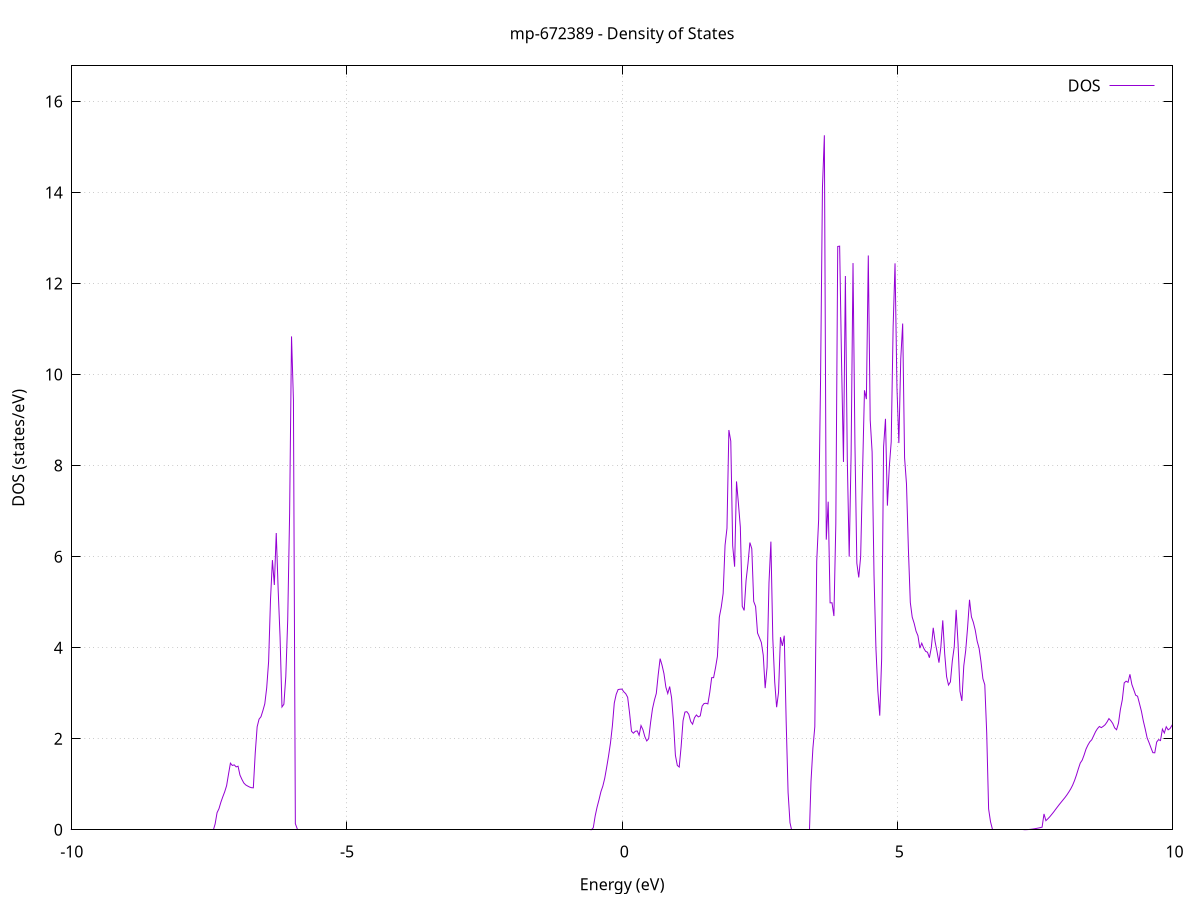 set title 'mp-672389 - Density of States'
set xlabel 'Energy (eV)'
set ylabel 'DOS (states/eV)'
set grid
set xrange [-10:10]
set yrange [0:16.780]
set xzeroaxis lt -1
set terminal png size 800,600
set output 'mp-672389_dos_gnuplot.png'
plot '-' using 1:2 with lines title 'DOS'
-46.539100 0.000000
-46.504400 0.000000
-46.469700 0.000000
-46.435000 0.000000
-46.400300 0.000000
-46.365600 0.000000
-46.330900 0.000000
-46.296200 0.000000
-46.261500 0.000000
-46.226800 0.000000
-46.192100 0.000000
-46.157400 0.000000
-46.122700 0.000000
-46.088000 0.000000
-46.053200 0.000000
-46.018500 0.000000
-45.983800 0.000000
-45.949100 0.000000
-45.914400 0.000000
-45.879700 0.000000
-45.845000 0.000000
-45.810300 0.000000
-45.775600 0.000000
-45.740900 0.000000
-45.706200 0.000000
-45.671500 0.000000
-45.636800 0.000000
-45.602100 0.000000
-45.567400 0.000000
-45.532700 0.000000
-45.498000 0.000000
-45.463300 0.000000
-45.428600 0.000000
-45.393900 0.000000
-45.359200 0.000000
-45.324500 0.000000
-45.289800 0.000000
-45.255100 0.000000
-45.220400 0.000000
-45.185700 0.000000
-45.151000 0.000000
-45.116300 0.000000
-45.081600 0.000000
-45.046900 0.000000
-45.012200 0.000000
-44.977500 0.000000
-44.942800 0.000000
-44.908100 0.000000
-44.873400 0.000000
-44.838700 0.000000
-44.804000 0.000000
-44.769300 0.000000
-44.734600 0.000000
-44.699900 0.000000
-44.665200 0.000000
-44.630500 0.000000
-44.595800 0.000000
-44.561100 0.000000
-44.526400 0.000000
-44.491700 0.000000
-44.457000 0.000000
-44.422300 0.000000
-44.387600 0.000000
-44.352900 0.000000
-44.318200 0.000000
-44.283500 0.000000
-44.248800 0.000000
-44.214100 0.000000
-44.179400 0.000000
-44.144600 0.000000
-44.109900 0.000000
-44.075200 0.000000
-44.040500 0.000000
-44.005800 0.000000
-43.971100 0.000000
-43.936400 0.000000
-43.901700 0.000000
-43.867000 0.000000
-43.832300 0.000000
-43.797600 0.000000
-43.762900 0.000000
-43.728200 0.000000
-43.693500 0.000000
-43.658800 0.000000
-43.624100 0.000000
-43.589400 0.000000
-43.554700 0.000000
-43.520000 0.000000
-43.485300 0.000000
-43.450600 0.000000
-43.415900 0.000000
-43.381200 0.000000
-43.346500 0.000000
-43.311800 0.000000
-43.277100 0.000000
-43.242400 0.000000
-43.207700 0.000000
-43.173000 0.000000
-43.138300 0.000000
-43.103600 0.000000
-43.068900 50.455100
-43.034200 56.269700
-42.999500 0.000000
-42.964800 0.000000
-42.930100 0.000000
-42.895400 0.000000
-42.860700 0.000000
-42.826000 0.000000
-42.791300 0.000000
-42.756600 0.000000
-42.721900 0.000000
-42.687200 0.000000
-42.652500 0.000000
-42.617800 0.000000
-42.583100 0.000000
-42.548400 0.000000
-42.513700 0.000000
-42.479000 0.000000
-42.444300 0.000000
-42.409600 0.000000
-42.374900 0.000000
-42.340200 0.000000
-42.305500 0.000000
-42.270800 0.000000
-42.236100 0.000000
-42.201300 0.000000
-42.166600 0.000000
-42.131900 0.000000
-42.097200 0.000000
-42.062500 0.000000
-42.027800 0.000000
-41.993100 0.000000
-41.958400 0.000000
-41.923700 0.000000
-41.889000 0.000000
-41.854300 0.000000
-41.819600 0.000000
-41.784900 0.000000
-41.750200 0.000000
-41.715500 0.000000
-41.680800 0.000000
-41.646100 0.000000
-41.611400 0.000000
-41.576700 0.000000
-41.542000 0.000000
-41.507300 0.000000
-41.472600 0.000000
-41.437900 0.000000
-41.403200 0.000000
-41.368500 0.000000
-41.333800 0.000000
-41.299100 0.000000
-41.264400 0.000000
-41.229700 0.000000
-41.195000 0.000000
-41.160300 0.000000
-41.125600 0.000000
-41.090900 0.000000
-41.056200 0.000000
-41.021500 0.000000
-40.986800 0.000000
-40.952100 0.000000
-40.917400 0.000000
-40.882700 0.000000
-40.848000 0.000000
-40.813300 0.000000
-40.778600 0.000000
-40.743900 0.000000
-40.709200 0.000000
-40.674500 0.000000
-40.639800 0.000000
-40.605100 0.000000
-40.570400 0.000000
-40.535700 0.000000
-40.501000 0.000000
-40.466300 0.000000
-40.431600 0.000000
-40.396900 0.000000
-40.362200 0.000000
-40.327500 0.000000
-40.292700 0.000000
-40.258000 0.000000
-40.223300 0.000000
-40.188600 0.000000
-40.153900 0.000000
-40.119200 0.000000
-40.084500 0.000000
-40.049800 0.000000
-40.015100 0.000000
-39.980400 0.000000
-39.945700 0.000000
-39.911000 0.000000
-39.876300 0.000000
-39.841600 0.000000
-39.806900 0.000000
-39.772200 0.000000
-39.737500 0.000000
-39.702800 0.000000
-39.668100 0.000000
-39.633400 0.000000
-39.598700 0.000000
-39.564000 0.000000
-39.529300 0.000000
-39.494600 0.000000
-39.459900 0.000000
-39.425200 0.000000
-39.390500 0.000000
-39.355800 0.000000
-39.321100 0.000000
-39.286400 0.000000
-39.251700 0.000000
-39.217000 0.000000
-39.182300 0.000000
-39.147600 0.000000
-39.112900 0.000000
-39.078200 0.000000
-39.043500 0.000000
-39.008800 0.000000
-38.974100 0.000000
-38.939400 0.000000
-38.904700 0.000000
-38.870000 0.000000
-38.835300 0.000000
-38.800600 0.000000
-38.765900 0.000000
-38.731200 0.000000
-38.696500 0.000000
-38.661800 0.000000
-38.627100 0.000000
-38.592400 0.000000
-38.557700 0.000000
-38.523000 0.000000
-38.488300 0.000000
-38.453600 0.000000
-38.418900 0.000000
-38.384200 0.000000
-38.349400 0.000000
-38.314700 0.000000
-38.280000 0.000000
-38.245300 0.000000
-38.210600 0.000000
-38.175900 0.000000
-38.141200 0.000000
-38.106500 0.000000
-38.071800 0.000000
-38.037100 0.000000
-38.002400 0.000000
-37.967700 0.000000
-37.933000 0.000000
-37.898300 0.000000
-37.863600 0.000000
-37.828900 0.000000
-37.794200 0.000000
-37.759500 0.000000
-37.724800 0.000000
-37.690100 0.000000
-37.655400 0.000000
-37.620700 0.000000
-37.586000 0.000000
-37.551300 0.000000
-37.516600 0.000000
-37.481900 0.000000
-37.447200 0.000000
-37.412500 0.000000
-37.377800 0.000000
-37.343100 0.000000
-37.308400 0.000000
-37.273700 0.000000
-37.239000 0.000000
-37.204300 0.000000
-37.169600 0.000000
-37.134900 0.000000
-37.100200 0.000000
-37.065500 0.000000
-37.030800 0.000000
-36.996100 0.000000
-36.961400 0.000000
-36.926700 0.000000
-36.892000 0.000000
-36.857300 0.000000
-36.822600 0.000000
-36.787900 0.000000
-36.753200 0.000000
-36.718500 0.000000
-36.683800 0.000000
-36.649100 0.000000
-36.614400 0.000000
-36.579700 0.000000
-36.545000 0.000000
-36.510300 0.000000
-36.475600 0.000000
-36.440800 0.000000
-36.406100 0.000000
-36.371400 0.000000
-36.336700 0.000000
-36.302000 0.000000
-36.267300 0.000000
-36.232600 0.000000
-36.197900 0.000000
-36.163200 0.000000
-36.128500 0.000000
-36.093800 0.000000
-36.059100 0.000000
-36.024400 0.000000
-35.989700 0.000000
-35.955000 0.000000
-35.920300 0.000000
-35.885600 0.000000
-35.850900 0.000000
-35.816200 0.000000
-35.781500 0.000000
-35.746800 0.000000
-35.712100 0.000000
-35.677400 0.000000
-35.642700 0.000000
-35.608000 0.000000
-35.573300 0.000000
-35.538600 0.000000
-35.503900 0.000000
-35.469200 0.000000
-35.434500 0.000000
-35.399800 0.000000
-35.365100 0.000000
-35.330400 0.000000
-35.295700 0.000000
-35.261000 0.000000
-35.226300 0.000000
-35.191600 0.000000
-35.156900 0.000000
-35.122200 0.000000
-35.087500 0.000000
-35.052800 0.000000
-35.018100 0.000000
-34.983400 0.000000
-34.948700 0.000000
-34.914000 0.000000
-34.879300 0.000000
-34.844600 0.000000
-34.809900 0.000000
-34.775200 0.000000
-34.740500 0.000000
-34.705800 0.000000
-34.671100 0.000000
-34.636400 0.000000
-34.601700 0.000000
-34.567000 0.000000
-34.532300 0.000000
-34.497500 0.000000
-34.462800 0.000000
-34.428100 0.000000
-34.393400 0.000000
-34.358700 0.000000
-34.324000 0.000000
-34.289300 0.000000
-34.254600 0.000000
-34.219900 0.000000
-34.185200 0.000000
-34.150500 0.000000
-34.115800 0.000000
-34.081100 0.000000
-34.046400 0.000000
-34.011700 0.000000
-33.977000 0.000000
-33.942300 0.000000
-33.907600 0.000000
-33.872900 0.000000
-33.838200 0.000000
-33.803500 0.000000
-33.768800 0.000000
-33.734100 0.000000
-33.699400 0.000000
-33.664700 0.000000
-33.630000 0.000000
-33.595300 0.000000
-33.560600 0.000000
-33.525900 0.000000
-33.491200 0.000000
-33.456500 0.000000
-33.421800 0.000000
-33.387100 0.000000
-33.352400 0.000000
-33.317700 0.000000
-33.283000 0.000000
-33.248300 0.000000
-33.213600 0.000000
-33.178900 0.000000
-33.144200 0.000000
-33.109500 0.000000
-33.074800 0.000000
-33.040100 0.000000
-33.005400 0.000000
-32.970700 0.000000
-32.936000 0.000000
-32.901300 0.000000
-32.866600 0.000000
-32.831900 0.000000
-32.797200 0.000000
-32.762500 0.000000
-32.727800 0.000000
-32.693100 0.000000
-32.658400 0.000000
-32.623700 0.000000
-32.588900 0.000000
-32.554200 0.000000
-32.519500 0.000000
-32.484800 0.000000
-32.450100 0.000000
-32.415400 0.000000
-32.380700 0.000000
-32.346000 0.000000
-32.311300 0.000000
-32.276600 0.000000
-32.241900 0.000000
-32.207200 0.000000
-32.172500 0.000000
-32.137800 0.000000
-32.103100 0.000000
-32.068400 0.000000
-32.033700 0.000000
-31.999000 0.000000
-31.964300 0.000000
-31.929600 0.000000
-31.894900 0.000000
-31.860200 0.000000
-31.825500 0.000000
-31.790800 0.000000
-31.756100 0.000000
-31.721400 0.000000
-31.686700 0.000000
-31.652000 0.000000
-31.617300 0.000000
-31.582600 0.000000
-31.547900 0.000000
-31.513200 0.000000
-31.478500 0.000000
-31.443800 0.000000
-31.409100 0.000000
-31.374400 0.000000
-31.339700 0.000000
-31.305000 0.000000
-31.270300 0.000000
-31.235600 0.000000
-31.200900 0.000000
-31.166200 0.000000
-31.131500 0.000000
-31.096800 0.000000
-31.062100 0.000000
-31.027400 0.000000
-30.992700 0.000000
-30.958000 0.000000
-30.923300 0.000000
-30.888600 0.000000
-30.853900 0.000000
-30.819200 0.000000
-30.784500 0.000000
-30.749800 0.000000
-30.715100 0.000000
-30.680400 0.000000
-30.645600 0.000000
-30.610900 0.000000
-30.576200 0.000000
-30.541500 0.000000
-30.506800 0.000000
-30.472100 0.000000
-30.437400 0.000000
-30.402700 0.000000
-30.368000 0.000000
-30.333300 0.000000
-30.298600 0.000000
-30.263900 0.000000
-30.229200 0.000000
-30.194500 0.000000
-30.159800 0.000000
-30.125100 0.000000
-30.090400 0.000000
-30.055700 0.000000
-30.021000 0.000000
-29.986300 0.000000
-29.951600 0.000000
-29.916900 0.000000
-29.882200 0.000000
-29.847500 0.000000
-29.812800 0.000000
-29.778100 0.000000
-29.743400 0.000000
-29.708700 0.000000
-29.674000 0.000000
-29.639300 0.000000
-29.604600 0.000000
-29.569900 0.000000
-29.535200 0.000000
-29.500500 0.000000
-29.465800 0.000000
-29.431100 0.000000
-29.396400 0.000000
-29.361700 0.000000
-29.327000 0.000000
-29.292300 0.000000
-29.257600 0.000000
-29.222900 0.000000
-29.188200 0.000000
-29.153500 0.000000
-29.118800 0.000000
-29.084100 0.000000
-29.049400 0.000000
-29.014700 0.000000
-28.980000 0.000000
-28.945300 0.000000
-28.910600 0.000000
-28.875900 0.000000
-28.841200 0.000000
-28.806500 0.000000
-28.771800 0.000000
-28.737000 0.000000
-28.702300 0.000000
-28.667600 0.000000
-28.632900 0.000000
-28.598200 0.000000
-28.563500 0.000000
-28.528800 0.000000
-28.494100 0.000000
-28.459400 0.000000
-28.424700 0.000000
-28.390000 0.000000
-28.355300 0.000000
-28.320600 0.000000
-28.285900 0.000000
-28.251200 0.000000
-28.216500 0.000000
-28.181800 0.000000
-28.147100 0.000000
-28.112400 0.000000
-28.077700 0.000000
-28.043000 0.000000
-28.008300 0.000000
-27.973600 0.000000
-27.938900 0.000000
-27.904200 0.000000
-27.869500 0.000000
-27.834800 0.000000
-27.800100 0.000000
-27.765400 0.000000
-27.730700 0.000000
-27.696000 0.000000
-27.661300 0.000000
-27.626600 0.000000
-27.591900 0.000000
-27.557200 0.000000
-27.522500 0.000000
-27.487800 0.000000
-27.453100 0.000000
-27.418400 0.000000
-27.383700 0.000000
-27.349000 0.000000
-27.314300 0.000000
-27.279600 0.000000
-27.244900 0.000000
-27.210200 0.000000
-27.175500 0.000000
-27.140800 0.000000
-27.106100 0.000000
-27.071400 0.000000
-27.036700 0.000000
-27.002000 0.000000
-26.967300 0.000000
-26.932600 0.000000
-26.897900 0.000000
-26.863200 0.000000
-26.828500 0.000000
-26.793700 0.000000
-26.759000 0.000000
-26.724300 0.000000
-26.689600 0.000000
-26.654900 0.000000
-26.620200 0.000000
-26.585500 0.000000
-26.550800 0.000000
-26.516100 0.000000
-26.481400 0.000000
-26.446700 0.000000
-26.412000 0.000000
-26.377300 0.000000
-26.342600 0.000000
-26.307900 0.000000
-26.273200 0.000000
-26.238500 0.000000
-26.203800 0.000000
-26.169100 0.000000
-26.134400 0.000000
-26.099700 0.000000
-26.065000 0.000000
-26.030300 0.000000
-25.995600 0.000000
-25.960900 0.000000
-25.926200 0.000000
-25.891500 0.000000
-25.856800 0.000000
-25.822100 0.000000
-25.787400 0.000000
-25.752700 0.000000
-25.718000 0.000000
-25.683300 0.000000
-25.648600 0.000000
-25.613900 0.000000
-25.579200 0.000000
-25.544500 0.000000
-25.509800 0.000000
-25.475100 0.000000
-25.440400 0.000000
-25.405700 0.000000
-25.371000 0.000000
-25.336300 0.000000
-25.301600 0.000000
-25.266900 0.000000
-25.232200 0.000000
-25.197500 0.000000
-25.162800 0.000000
-25.128100 0.000000
-25.093400 0.000000
-25.058700 0.000000
-25.024000 0.000000
-24.989300 0.000000
-24.954600 0.000000
-24.919900 0.000000
-24.885100 0.000000
-24.850400 0.000000
-24.815700 0.000000
-24.781000 0.000000
-24.746300 0.000000
-24.711600 0.000000
-24.676900 0.000000
-24.642200 0.000000
-24.607500 0.000000
-24.572800 0.000000
-24.538100 0.000000
-24.503400 0.000000
-24.468700 0.000000
-24.434000 0.000000
-24.399300 0.000000
-24.364600 0.000000
-24.329900 0.000000
-24.295200 0.000000
-24.260500 0.000000
-24.225800 0.000000
-24.191100 0.000000
-24.156400 0.000000
-24.121700 0.000000
-24.087000 0.000000
-24.052300 0.000000
-24.017600 0.000000
-23.982900 0.000000
-23.948200 0.000000
-23.913500 0.000000
-23.878800 0.000000
-23.844100 0.000000
-23.809400 0.000000
-23.774700 0.000000
-23.740000 0.000000
-23.705300 0.000000
-23.670600 0.000000
-23.635900 0.000000
-23.601200 0.000000
-23.566500 0.000000
-23.531800 0.000000
-23.497100 0.000000
-23.462400 0.000000
-23.427700 0.000000
-23.393000 0.000000
-23.358300 0.000000
-23.323600 0.000000
-23.288900 0.000000
-23.254200 0.000000
-23.219500 0.000000
-23.184800 0.000000
-23.150100 0.000000
-23.115400 0.000000
-23.080700 0.000000
-23.046000 0.000000
-23.011300 0.000000
-22.976600 0.000000
-22.941800 0.000000
-22.907100 0.000000
-22.872400 0.000000
-22.837700 0.000000
-22.803000 0.000000
-22.768300 0.000000
-22.733600 0.000000
-22.698900 0.000000
-22.664200 0.000000
-22.629500 0.000000
-22.594800 0.000000
-22.560100 0.000000
-22.525400 0.000000
-22.490700 0.000000
-22.456000 0.000000
-22.421300 0.000000
-22.386600 0.000000
-22.351900 0.000000
-22.317200 0.000000
-22.282500 0.000000
-22.247800 0.000000
-22.213100 0.000000
-22.178400 0.000000
-22.143700 0.000000
-22.109000 0.000000
-22.074300 0.000000
-22.039600 0.000000
-22.004900 0.000000
-21.970200 0.000000
-21.935500 0.000000
-21.900800 0.000000
-21.866100 0.000000
-21.831400 0.000000
-21.796700 0.000000
-21.762000 0.000000
-21.727300 0.000000
-21.692600 0.000000
-21.657900 0.000000
-21.623200 0.000000
-21.588500 0.000000
-21.553800 0.000000
-21.519100 0.000000
-21.484400 0.000000
-21.449700 0.000000
-21.415000 0.000000
-21.380300 0.000000
-21.345600 0.000000
-21.310900 0.000000
-21.276200 0.000000
-21.241500 0.000000
-21.206800 0.000000
-21.172100 0.000000
-21.137400 0.000000
-21.102700 0.000000
-21.068000 0.000000
-21.033200 0.000000
-20.998500 0.000000
-20.963800 0.000000
-20.929100 0.000000
-20.894400 0.000000
-20.859700 0.000000
-20.825000 0.000000
-20.790300 0.000000
-20.755600 0.000000
-20.720900 0.000000
-20.686200 0.000000
-20.651500 0.000000
-20.616800 0.000000
-20.582100 0.000000
-20.547400 0.000000
-20.512700 0.000000
-20.478000 0.000000
-20.443300 0.000000
-20.408600 0.000000
-20.373900 0.000000
-20.339200 0.000000
-20.304500 0.000000
-20.269800 0.000000
-20.235100 0.000000
-20.200400 0.000000
-20.165700 0.000000
-20.131000 0.000000
-20.096300 0.000000
-20.061600 0.000000
-20.026900 0.000000
-19.992200 0.000000
-19.957500 0.000000
-19.922800 0.000000
-19.888100 0.000000
-19.853400 0.000000
-19.818700 0.000000
-19.784000 0.000000
-19.749300 0.000000
-19.714600 0.000000
-19.679900 0.000000
-19.645200 0.000000
-19.610500 0.000000
-19.575800 0.000000
-19.541100 0.000000
-19.506400 0.000000
-19.471700 0.000000
-19.437000 0.000000
-19.402300 0.000000
-19.367600 0.000000
-19.332900 0.000000
-19.298200 0.000000
-19.263500 0.000000
-19.228800 0.000000
-19.194100 0.000000
-19.159400 0.000000
-19.124700 0.000000
-19.089900 0.000000
-19.055200 0.000000
-19.020500 0.000000
-18.985800 0.000000
-18.951100 0.000000
-18.916400 0.000000
-18.881700 0.000000
-18.847000 0.000000
-18.812300 0.000000
-18.777600 0.000000
-18.742900 0.000000
-18.708200 0.000000
-18.673500 0.000000
-18.638800 0.000000
-18.604100 0.000000
-18.569400 0.000000
-18.534700 0.000000
-18.500000 0.000000
-18.465300 0.000000
-18.430600 0.000000
-18.395900 0.000000
-18.361200 0.000000
-18.326500 0.000000
-18.291800 0.000000
-18.257100 0.000000
-18.222400 0.000000
-18.187700 0.000000
-18.153000 0.000000
-18.118300 0.000000
-18.083600 0.000000
-18.048900 0.000000
-18.014200 0.000000
-17.979500 0.000000
-17.944800 0.000000
-17.910100 0.000000
-17.875400 0.000000
-17.840700 0.000000
-17.806000 0.000000
-17.771300 0.000000
-17.736600 0.000000
-17.701900 0.000000
-17.667200 0.000000
-17.632500 0.000000
-17.597800 0.000000
-17.563100 0.000000
-17.528400 0.000000
-17.493700 0.000000
-17.459000 0.000000
-17.424300 0.000000
-17.389600 0.000000
-17.354900 0.000000
-17.320200 0.000000
-17.285500 0.000000
-17.250800 0.000000
-17.216100 0.000000
-17.181300 0.000000
-17.146600 0.000000
-17.111900 0.000000
-17.077200 0.000000
-17.042500 0.000000
-17.007800 0.000000
-16.973100 0.000000
-16.938400 0.000000
-16.903700 0.000000
-16.869000 0.000000
-16.834300 0.000000
-16.799600 0.000000
-16.764900 0.000000
-16.730200 0.000000
-16.695500 0.000000
-16.660800 0.000000
-16.626100 0.000000
-16.591400 0.000000
-16.556700 0.000000
-16.522000 0.000000
-16.487300 0.000000
-16.452600 0.000000
-16.417900 0.000000
-16.383200 0.000000
-16.348500 0.000000
-16.313800 0.000000
-16.279100 0.000000
-16.244400 0.000000
-16.209700 0.000000
-16.175000 0.000000
-16.140300 0.000000
-16.105600 0.000000
-16.070900 0.000000
-16.036200 0.000000
-16.001500 0.000000
-15.966800 0.000000
-15.932100 0.000000
-15.897400 0.000000
-15.862700 0.000000
-15.828000 0.000000
-15.793300 0.000000
-15.758600 0.000000
-15.723900 0.000000
-15.689200 0.000000
-15.654500 0.000000
-15.619800 0.000000
-15.585100 0.000000
-15.550400 0.000000
-15.515700 0.000000
-15.481000 0.000000
-15.446300 0.000000
-15.411600 0.000000
-15.376900 0.000000
-15.342200 0.000000
-15.307500 0.000000
-15.272800 0.000000
-15.238000 0.000000
-15.203300 0.000000
-15.168600 0.000000
-15.133900 0.000000
-15.099200 0.000000
-15.064500 0.000000
-15.029800 0.000000
-14.995100 0.000000
-14.960400 0.000000
-14.925700 0.000000
-14.891000 0.000000
-14.856300 0.000000
-14.821600 0.000000
-14.786900 0.000000
-14.752200 0.000000
-14.717500 0.000000
-14.682800 0.000000
-14.648100 0.000000
-14.613400 0.000000
-14.578700 0.000000
-14.544000 0.000000
-14.509300 0.000000
-14.474600 0.000000
-14.439900 0.000000
-14.405200 0.000000
-14.370500 0.000000
-14.335800 0.000000
-14.301100 0.000000
-14.266400 0.000000
-14.231700 0.000000
-14.197000 0.000000
-14.162300 0.000000
-14.127600 0.000000
-14.092900 0.000000
-14.058200 0.000000
-14.023500 0.000000
-13.988800 0.000000
-13.954100 0.000000
-13.919400 0.000000
-13.884700 0.000000
-13.850000 0.000000
-13.815300 0.000000
-13.780600 0.000000
-13.745900 0.000000
-13.711200 0.000000
-13.676500 0.000000
-13.641800 0.000000
-13.607100 0.000000
-13.572400 0.000000
-13.537700 0.000000
-13.503000 0.000000
-13.468300 0.000000
-13.433600 0.000000
-13.398900 0.000000
-13.364200 0.000000
-13.329500 0.000000
-13.294700 0.000000
-13.260000 0.000000
-13.225300 0.000000
-13.190600 0.000000
-13.155900 0.000000
-13.121200 0.000000
-13.086500 0.000000
-13.051800 0.000000
-13.017100 0.000000
-12.982400 0.000000
-12.947700 0.000000
-12.913000 0.000000
-12.878300 0.000000
-12.843600 0.000000
-12.808900 0.000000
-12.774200 0.000000
-12.739500 0.000000
-12.704800 0.000000
-12.670100 0.000000
-12.635400 0.000000
-12.600700 0.000000
-12.566000 0.000000
-12.531300 0.000000
-12.496600 0.000000
-12.461900 0.000000
-12.427200 0.000000
-12.392500 0.000000
-12.357800 0.000000
-12.323100 0.000000
-12.288400 0.000000
-12.253700 0.000000
-12.219000 0.000000
-12.184300 0.000000
-12.149600 0.000000
-12.114900 0.000000
-12.080200 0.000000
-12.045500 0.000000
-12.010800 0.000000
-11.976100 0.000000
-11.941400 0.000000
-11.906700 0.000000
-11.872000 0.000000
-11.837300 0.000000
-11.802600 0.000000
-11.767900 0.000000
-11.733200 0.000000
-11.698500 0.000000
-11.663800 0.000000
-11.629100 0.000000
-11.594400 0.000000
-11.559700 0.000000
-11.525000 0.000000
-11.490300 0.000000
-11.455600 0.000000
-11.420900 0.000000
-11.386100 0.000000
-11.351400 0.000000
-11.316700 0.000000
-11.282000 0.000000
-11.247300 0.000000
-11.212600 0.000000
-11.177900 0.000000
-11.143200 0.000000
-11.108500 0.000000
-11.073800 0.000000
-11.039100 0.000000
-11.004400 0.000000
-10.969700 0.000000
-10.935000 0.000000
-10.900300 0.000000
-10.865600 0.000000
-10.830900 0.000000
-10.796200 0.000000
-10.761500 0.000000
-10.726800 0.000000
-10.692100 0.000000
-10.657400 0.000000
-10.622700 0.000000
-10.588000 0.000000
-10.553300 0.000000
-10.518600 0.000000
-10.483900 0.000000
-10.449200 0.000000
-10.414500 0.000000
-10.379800 0.000000
-10.345100 0.000000
-10.310400 0.000000
-10.275700 0.000000
-10.241000 0.000000
-10.206300 0.000000
-10.171600 0.000000
-10.136900 0.000000
-10.102200 0.000000
-10.067500 0.000000
-10.032800 0.000000
-9.998100 0.000000
-9.963400 0.000000
-9.928700 0.000000
-9.894000 0.000000
-9.859300 0.000000
-9.824600 0.000000
-9.789900 0.000000
-9.755200 0.000000
-9.720500 0.000000
-9.685800 0.000000
-9.651100 0.000000
-9.616400 0.000000
-9.581700 0.000000
-9.547000 0.000000
-9.512300 0.000000
-9.477600 0.000000
-9.442800 0.000000
-9.408100 0.000000
-9.373400 0.000000
-9.338700 0.000000
-9.304000 0.000000
-9.269300 0.000000
-9.234600 0.000000
-9.199900 0.000000
-9.165200 0.000000
-9.130500 0.000000
-9.095800 0.000000
-9.061100 0.000000
-9.026400 0.000000
-8.991700 0.000000
-8.957000 0.000000
-8.922300 0.000000
-8.887600 0.000000
-8.852900 0.000000
-8.818200 0.000000
-8.783500 0.000000
-8.748800 0.000000
-8.714100 0.000000
-8.679400 0.000000
-8.644700 0.000000
-8.610000 0.000000
-8.575300 0.000000
-8.540600 0.000000
-8.505900 0.000000
-8.471200 0.000000
-8.436500 0.000000
-8.401800 0.000000
-8.367100 0.000000
-8.332400 0.000000
-8.297700 0.000000
-8.263000 0.000000
-8.228300 0.000000
-8.193600 0.000000
-8.158900 0.000000
-8.124200 0.000000
-8.089500 0.000000
-8.054800 0.000000
-8.020100 0.000000
-7.985400 0.000000
-7.950700 0.000000
-7.916000 0.000000
-7.881300 0.000000
-7.846600 0.000000
-7.811900 0.000000
-7.777200 0.000000
-7.742500 0.000000
-7.707800 0.000000
-7.673100 0.000000
-7.638400 0.000000
-7.603700 0.000000
-7.569000 0.000000
-7.534200 0.000000
-7.499500 0.000000
-7.464800 0.000000
-7.430100 0.000000
-7.395400 0.128700
-7.360700 0.374900
-7.326000 0.462200
-7.291300 0.604500
-7.256600 0.723100
-7.221900 0.833500
-7.187200 0.968500
-7.152500 1.219900
-7.117800 1.463500
-7.083100 1.412700
-7.048400 1.425700
-7.013700 1.381600
-6.979000 1.396200
-6.944300 1.201600
-6.909600 1.108800
-6.874900 1.028800
-6.840200 0.985500
-6.805500 0.961200
-6.770800 0.939100
-6.736100 0.924300
-6.701400 0.921600
-6.666700 1.687000
-6.632000 2.262900
-6.597300 2.429800
-6.562600 2.482800
-6.527900 2.616000
-6.493200 2.766400
-6.458500 3.117900
-6.423800 3.692900
-6.389100 5.061300
-6.354400 5.924300
-6.319700 5.377000
-6.285000 6.518600
-6.250300 5.279100
-6.215600 4.230400
-6.180900 2.697100
-6.146200 2.757500
-6.111500 3.366300
-6.076800 4.602200
-6.042100 6.941000
-6.007400 10.837300
-5.972700 9.438800
-5.938000 0.133700
-5.903300 0.000000
-5.868600 0.000000
-5.833900 0.000000
-5.799200 0.000000
-5.764500 0.000000
-5.729800 0.000000
-5.695100 0.000000
-5.660400 0.000000
-5.625700 0.000000
-5.590900 0.000000
-5.556200 0.000000
-5.521500 0.000000
-5.486800 0.000000
-5.452100 0.000000
-5.417400 0.000000
-5.382700 0.000000
-5.348000 0.000000
-5.313300 0.000000
-5.278600 0.000000
-5.243900 0.000000
-5.209200 0.000000
-5.174500 0.000000
-5.139800 0.000000
-5.105100 0.000000
-5.070400 0.000000
-5.035700 0.000000
-5.001000 0.000000
-4.966300 0.000000
-4.931600 0.000000
-4.896900 0.000000
-4.862200 0.000000
-4.827500 0.000000
-4.792800 0.000000
-4.758100 0.000000
-4.723400 0.000000
-4.688700 0.000000
-4.654000 0.000000
-4.619300 0.000000
-4.584600 0.000000
-4.549900 0.000000
-4.515200 0.000000
-4.480500 0.000000
-4.445800 0.000000
-4.411100 0.000000
-4.376400 0.000000
-4.341700 0.000000
-4.307000 0.000000
-4.272300 0.000000
-4.237600 0.000000
-4.202900 0.000000
-4.168200 0.000000
-4.133500 0.000000
-4.098800 0.000000
-4.064100 0.000000
-4.029400 0.000000
-3.994700 0.000000
-3.960000 0.000000
-3.925300 0.000000
-3.890600 0.000000
-3.855900 0.000000
-3.821200 0.000000
-3.786500 0.000000
-3.751800 0.000000
-3.717100 0.000000
-3.682300 0.000000
-3.647600 0.000000
-3.612900 0.000000
-3.578200 0.000000
-3.543500 0.000000
-3.508800 0.000000
-3.474100 0.000000
-3.439400 0.000000
-3.404700 0.000000
-3.370000 0.000000
-3.335300 0.000000
-3.300600 0.000000
-3.265900 0.000000
-3.231200 0.000000
-3.196500 0.000000
-3.161800 0.000000
-3.127100 0.000000
-3.092400 0.000000
-3.057700 0.000000
-3.023000 0.000000
-2.988300 0.000000
-2.953600 0.000000
-2.918900 0.000000
-2.884200 0.000000
-2.849500 0.000000
-2.814800 0.000000
-2.780100 0.000000
-2.745400 0.000000
-2.710700 0.000000
-2.676000 0.000000
-2.641300 0.000000
-2.606600 0.000000
-2.571900 0.000000
-2.537200 0.000000
-2.502500 0.000000
-2.467800 0.000000
-2.433100 0.000000
-2.398400 0.000000
-2.363700 0.000000
-2.329000 0.000000
-2.294300 0.000000
-2.259600 0.000000
-2.224900 0.000000
-2.190200 0.000000
-2.155500 0.000000
-2.120800 0.000000
-2.086100 0.000000
-2.051400 0.000000
-2.016700 0.000000
-1.982000 0.000000
-1.947300 0.000000
-1.912600 0.000000
-1.877900 0.000000
-1.843200 0.000000
-1.808500 0.000000
-1.773800 0.000000
-1.739000 0.000000
-1.704300 0.000000
-1.669600 0.000000
-1.634900 0.000000
-1.600200 0.000000
-1.565500 0.000000
-1.530800 0.000000
-1.496100 0.000000
-1.461400 0.000000
-1.426700 0.000000
-1.392000 0.000000
-1.357300 0.000000
-1.322600 0.000000
-1.287900 0.000000
-1.253200 0.000000
-1.218500 0.000000
-1.183800 0.000000
-1.149100 0.000000
-1.114400 0.000000
-1.079700 0.000000
-1.045000 0.000000
-1.010300 0.000000
-0.975600 0.000000
-0.940900 0.000000
-0.906200 0.000000
-0.871500 0.000000
-0.836800 0.000000
-0.802100 0.000000
-0.767400 0.000000
-0.732700 0.000000
-0.698000 0.000000
-0.663300 0.000000
-0.628600 0.000000
-0.593900 0.000000
-0.559200 0.000200
-0.524500 0.044600
-0.489800 0.304400
-0.455100 0.499100
-0.420400 0.659800
-0.385700 0.836300
-0.351000 0.958800
-0.316300 1.132000
-0.281600 1.369500
-0.246900 1.622400
-0.212200 1.905000
-0.177500 2.281100
-0.142800 2.784200
-0.108100 2.975200
-0.073400 3.080300
-0.038700 3.087500
-0.004000 3.090300
0.030700 3.029900
0.065400 2.989100
0.100100 2.910400
0.134800 2.565800
0.169600 2.164300
0.204300 2.121600
0.239000 2.163000
0.273700 2.171200
0.308400 2.076400
0.343100 2.289200
0.377800 2.197900
0.412500 2.045000
0.447200 1.951600
0.481900 2.000700
0.516600 2.354700
0.551300 2.657300
0.586000 2.845400
0.620700 2.995400
0.655400 3.407000
0.690100 3.759400
0.724800 3.615800
0.759500 3.430900
0.794200 3.135600
0.828900 2.993200
0.863600 3.146400
0.898300 2.899400
0.933000 2.365400
0.967700 1.636300
1.002400 1.414100
1.037100 1.378300
1.071800 1.828500
1.106500 2.394400
1.141200 2.586100
1.175900 2.594000
1.210600 2.536800
1.245300 2.378100
1.280000 2.319100
1.314700 2.461600
1.349400 2.522100
1.384100 2.479600
1.418800 2.501000
1.453500 2.717500
1.488200 2.772400
1.522900 2.779400
1.557600 2.764700
1.592300 3.018400
1.627000 3.341800
1.661700 3.341300
1.696400 3.557800
1.731100 3.809900
1.765800 4.670900
1.800500 4.888600
1.835200 5.191800
1.869900 6.249300
1.904600 6.622400
1.939300 8.781200
1.974000 8.537300
2.008700 6.237800
2.043400 5.778700
2.078100 7.651600
2.112900 7.166500
2.147600 6.647600
2.182300 4.908500
2.217000 4.818400
2.251700 5.475900
2.286400 5.846900
2.321100 6.309100
2.355800 6.172800
2.390500 5.015600
2.425200 4.903300
2.459900 4.322900
2.494600 4.220700
2.529300 4.113800
2.564000 3.834100
2.598700 3.111400
2.633400 3.571800
2.668100 5.420500
2.702800 6.329600
2.737500 4.200300
2.772200 3.246900
2.806900 2.692000
2.841600 3.016600
2.876300 4.230600
2.911000 4.038600
2.945700 4.263400
2.980400 2.376000
3.015100 0.822300
3.049800 0.156100
3.084500 0.000000
3.119200 0.000000
3.153900 0.000000
3.188600 0.000000
3.223300 0.000000
3.258000 0.000000
3.292700 0.000000
3.327400 0.000000
3.362100 0.000000
3.396800 0.000000
3.431500 1.060600
3.466200 1.793000
3.500900 2.263700
3.535600 5.895700
3.570300 6.813200
3.605000 9.863800
3.639700 14.109100
3.674400 15.254900
3.709100 6.372500
3.743800 7.206900
3.778500 4.985000
3.813200 4.986200
3.847900 4.694900
3.882600 6.717700
3.917300 12.813300
3.952000 12.820400
3.986700 10.274200
4.021500 8.079500
4.056200 12.164500
4.090900 8.150800
4.125600 5.999800
4.160300 8.247000
4.195000 12.448500
4.229700 8.482200
4.264400 5.856800
4.299100 5.542900
4.333800 6.000500
4.368500 7.865200
4.403200 9.653600
4.437900 9.459600
4.472600 12.615500
4.507300 8.999700
4.542000 8.299200
4.576700 5.584400
4.611400 3.988400
4.646100 3.053700
4.680800 2.506600
4.715500 3.764500
4.750200 8.410500
4.784900 9.027300
4.819600 7.120300
4.854300 7.971000
4.889000 8.520800
4.923700 11.038000
4.958400 12.442200
4.993100 9.720300
5.027800 8.495100
5.062500 10.344700
5.097200 11.119900
5.131900 8.170800
5.166600 7.596600
5.201300 6.160200
5.236000 4.993600
5.270700 4.670700
5.305400 4.537200
5.340100 4.363700
5.374800 4.261800
5.409500 3.990200
5.444200 4.098000
5.478900 3.991400
5.513600 3.920000
5.548300 3.900100
5.583000 3.779400
5.617700 4.004300
5.652400 4.436900
5.687100 4.126000
5.721800 3.912900
5.756500 3.671100
5.791200 4.016500
5.825900 4.599300
5.860600 3.869900
5.895300 3.363500
5.930000 3.179700
5.964800 3.248300
5.999500 3.711300
6.034200 4.017800
6.068900 4.831600
6.103600 4.082600
6.138300 3.044300
6.173000 2.829900
6.207700 3.600100
6.242400 3.937200
6.277100 4.447300
6.311800 5.052400
6.346500 4.677700
6.381200 4.557300
6.415900 4.385700
6.450600 4.142500
6.485300 3.990000
6.520000 3.693300
6.554700 3.320800
6.589400 3.185400
6.624100 2.131100
6.658800 0.458000
6.693500 0.176000
6.728200 0.000000
6.762900 0.000000
6.797600 0.000000
6.832300 0.000000
6.867000 0.000000
6.901700 0.000000
6.936400 0.000000
6.971100 0.000000
7.005800 0.000000
7.040500 0.000000
7.075200 0.000000
7.109900 0.000000
7.144600 0.000000
7.179300 0.000000
7.214000 0.000000
7.248700 0.000000
7.283400 0.000000
7.318100 0.000800
7.352800 0.002700
7.387500 0.005800
7.422200 0.010000
7.456900 0.015300
7.491600 0.021700
7.526300 0.029400
7.561000 0.038200
7.595700 0.047300
7.630400 0.057000
7.665100 0.348100
7.699800 0.200100
7.734500 0.240400
7.769200 0.284300
7.803900 0.335300
7.838600 0.387400
7.873400 0.444400
7.908100 0.499800
7.942800 0.554800
7.977500 0.606700
8.012200 0.658100
8.046900 0.709600
8.081600 0.766700
8.116300 0.830000
8.151000 0.898500
8.185700 0.980600
8.220400 1.082700
8.255100 1.204000
8.289800 1.340700
8.324500 1.466700
8.359200 1.529400
8.393900 1.642800
8.428600 1.772800
8.463300 1.861200
8.498000 1.932500
8.532700 1.976800
8.567400 2.065100
8.602100 2.154900
8.636800 2.222000
8.671500 2.269000
8.706200 2.243800
8.740900 2.271900
8.775600 2.307200
8.810300 2.367200
8.845000 2.442400
8.879700 2.395800
8.914400 2.335100
8.949100 2.237100
8.983800 2.197400
9.018500 2.342700
9.053200 2.642900
9.087900 2.854700
9.122600 3.226400
9.157300 3.263800
9.192000 3.238900
9.226700 3.415100
9.261400 3.193800
9.296100 3.076100
9.330800 2.955700
9.365500 2.933400
9.400200 2.770600
9.434900 2.606400
9.469600 2.391500
9.504300 2.214500
9.539000 2.019600
9.573700 1.914800
9.608400 1.801700
9.643100 1.694000
9.677800 1.690500
9.712500 1.927200
9.747200 1.980300
9.781900 1.959800
9.816700 2.210500
9.851400 2.125800
9.886100 2.262900
9.920800 2.195500
9.955500 2.223800
9.990200 2.293600
10.024900 2.362900
10.059600 2.414400
10.094300 2.705400
10.129000 2.907900
10.163700 3.070800
10.198400 3.399900
10.233100 3.520300
10.267800 3.638500
10.302500 3.699600
10.337200 3.652500
10.371900 3.514200
10.406600 3.987600
10.441300 3.683200
10.476000 3.454700
10.510700 3.284600
10.545400 3.107000
10.580100 3.063400
10.614800 3.184300
10.649500 3.398600
10.684200 3.290300
10.718900 3.015300
10.753600 2.850700
10.788300 2.850600
10.823000 3.099100
10.857700 3.243000
10.892400 3.463000
10.927100 3.543200
10.961800 3.103900
10.996500 2.952600
11.031200 3.105500
11.065900 3.072400
11.100600 3.297400
11.135300 3.890600
11.170000 3.986300
11.204700 3.613700
11.239400 3.271100
11.274100 3.023100
11.308800 3.145500
11.343500 3.061700
11.378200 2.961500
11.412900 2.806600
11.447600 2.743600
11.482300 2.795300
11.517000 2.879100
11.551700 2.905100
11.586400 2.847700
11.621100 2.897200
11.655800 2.980300
11.690500 3.155100
11.725300 3.270200
11.760000 3.019800
11.794700 2.874700
11.829400 2.852000
11.864100 3.052100
11.898800 3.025900
11.933500 3.143500
11.968200 2.940200
12.002900 2.760700
12.037600 2.618000
12.072300 2.503700
12.107000 2.405700
12.141700 2.355000
12.176400 2.568800
12.211100 2.621000
12.245800 2.573200
12.280500 2.533500
12.315200 2.585100
12.349900 2.563200
12.384600 2.636300
12.419300 2.763300
12.454000 2.724100
12.488700 2.678100
12.523400 2.552200
12.558100 2.386400
12.592800 2.364300
12.627500 2.410000
12.662200 2.445600
12.696900 2.531600
12.731600 2.679200
12.766300 2.704000
12.801000 2.638100
12.835700 2.699400
12.870400 2.663500
12.905100 2.700100
12.939800 2.694300
12.974500 2.732800
13.009200 2.823000
13.043900 2.802200
13.078600 2.892700
13.113300 2.971000
13.148000 3.128400
13.182700 3.395500
13.217400 3.256000
13.252100 3.121300
13.286800 3.027500
13.321500 2.897400
13.356200 2.867500
13.390900 2.842500
13.425600 2.900200
13.460300 2.894900
13.495000 2.764500
13.529700 2.682500
13.564400 2.617600
13.599100 2.549400
13.633800 2.546600
13.668600 2.593400
13.703300 2.659100
13.738000 2.781600
13.772700 2.680100
13.807400 2.708200
13.842100 2.754000
13.876800 2.735900
13.911500 2.739400
13.946200 2.703900
13.980900 2.661400
14.015600 2.633900
14.050300 2.613900
14.085000 2.500600
14.119700 2.394100
14.154400 2.397500
14.189100 2.423400
14.223800 2.490300
14.258500 2.634700
14.293200 2.872000
14.327900 2.960500
14.362600 2.980000
14.397300 2.908800
14.432000 2.796600
14.466700 2.705300
14.501400 2.631600
14.536100 2.650900
14.570800 2.706900
14.605500 2.812800
14.640200 2.986800
14.674900 3.148200
14.709600 3.205700
14.744300 3.143200
14.779000 3.062200
14.813700 2.928800
14.848400 2.802800
14.883100 2.712000
14.917800 2.691400
14.952500 2.834600
14.987200 3.000100
15.021900 2.952300
15.056600 2.797600
15.091300 2.692500
15.126000 2.651400
15.160700 2.686800
15.195400 2.789000
15.230100 2.882600
15.264800 2.959200
15.299500 2.871300
15.334200 2.926300
15.368900 2.981300
15.403600 2.946000
15.438300 2.804500
15.473000 2.768400
15.507700 2.889200
15.542400 3.043300
15.577200 3.181800
15.611900 3.148900
15.646600 3.172300
15.681300 3.193500
15.716000 3.087300
15.750700 3.149700
15.785400 3.170500
15.820100 3.102500
15.854800 3.130800
15.889500 3.074700
15.924200 3.061000
15.958900 3.004100
15.993600 2.944200
16.028300 2.988300
16.063000 3.164000
16.097700 3.031300
16.132400 2.969900
16.167100 3.018900
16.201800 2.945000
16.236500 3.038200
16.271200 3.225900
16.305900 3.292400
16.340600 3.231700
16.375300 3.077900
16.410000 2.869000
16.444700 2.904100
16.479400 2.651600
16.514100 2.705800
16.548800 2.919200
16.583500 2.947400
16.618200 2.856700
16.652900 2.918600
16.687600 3.040800
16.722300 3.046200
16.757000 3.055000
16.791700 3.066800
16.826400 3.208600
16.861100 3.357600
16.895800 3.565900
16.930500 3.605200
16.965200 3.501500
16.999900 3.331700
17.034600 3.302200
17.069300 2.931900
17.104000 2.555400
17.138700 2.505500
17.173400 2.437800
17.208100 2.456900
17.242800 2.574800
17.277500 2.807100
17.312200 2.827400
17.346900 2.866700
17.381600 2.984900
17.416300 3.002000
17.451000 3.161600
17.485700 3.364600
17.520500 3.502100
17.555200 3.637000
17.589900 3.642300
17.624600 3.537600
17.659300 3.349900
17.694000 3.046800
17.728700 2.751400
17.763400 2.700700
17.798100 2.732400
17.832800 2.785500
17.867500 2.895800
17.902200 2.968300
17.936900 3.738400
17.971600 3.766000
18.006300 3.957400
18.041000 3.894700
18.075700 3.351700
18.110400 2.949900
18.145100 2.777900
18.179800 2.865300
18.214500 3.069100
18.249200 3.199500
18.283900 3.321700
18.318600 3.367900
18.353300 3.411900
18.388000 3.574100
18.422700 3.795600
18.457400 3.802400
18.492100 3.706200
18.526800 3.670800
18.561500 3.700500
18.596200 3.651400
18.630900 3.539500
18.665600 3.387800
18.700300 3.056400
18.735000 2.983400
18.769700 3.023800
18.804400 3.143400
18.839100 3.236300
18.873800 3.231000
18.908500 3.236600
18.943200 2.952500
18.977900 2.719700
19.012600 2.498500
19.047300 2.360200
19.082000 2.243500
19.116700 2.014200
19.151400 1.835500
19.186100 1.663800
19.220800 1.549400
19.255500 1.478600
19.290200 1.377300
19.324900 1.202200
19.359600 1.026500
19.394300 0.807800
19.429000 0.619800
19.463800 0.457300
19.498500 0.306600
19.533200 0.195700
19.567900 0.068400
19.602600 0.019800
19.637300 0.004600
19.672000 0.000100
19.706700 0.000000
19.741400 0.000000
19.776100 0.000000
19.810800 0.000000
19.845500 0.000000
19.880200 0.000000
19.914900 0.000000
19.949600 0.000000
19.984300 0.000000
20.019000 0.000000
20.053700 0.000000
20.088400 0.000000
20.123100 0.000000
20.157800 0.000000
20.192500 0.000000
20.227200 0.000000
20.261900 0.000000
20.296600 0.000000
20.331300 0.000000
20.366000 0.000000
20.400700 0.000000
20.435400 0.000000
20.470100 0.000000
20.504800 0.000000
20.539500 0.000000
20.574200 0.000000
20.608900 0.000000
20.643600 0.000000
20.678300 0.000000
20.713000 0.000000
20.747700 0.000000
20.782400 0.000000
20.817100 0.000000
20.851800 0.000000
20.886500 0.000000
20.921200 0.000000
20.955900 0.000000
20.990600 0.000000
21.025300 0.000000
21.060000 0.000000
21.094700 0.000000
21.129400 0.000000
21.164100 0.000000
21.198800 0.000000
21.233500 0.000000
21.268200 0.000000
21.302900 0.000000
21.337600 0.000000
21.372400 0.000000
21.407100 0.000000
21.441800 0.000000
21.476500 0.000000
21.511200 0.000000
21.545900 0.000000
21.580600 0.000000
21.615300 0.000000
21.650000 0.000000
21.684700 0.000000
21.719400 0.000000
21.754100 0.000000
21.788800 0.000000
21.823500 0.000000
21.858200 0.000000
21.892900 0.000000
21.927600 0.000000
21.962300 0.000000
21.997000 0.000000
22.031700 0.000000
22.066400 0.000000
22.101100 0.000000
22.135800 0.000000
22.170500 0.000000
22.205200 0.000000
22.239900 0.000000
22.274600 0.000000
22.309300 0.000000
22.344000 0.000000
22.378700 0.000000
22.413400 0.000000
22.448100 0.000000
22.482800 0.000000
22.517500 0.000000
22.552200 0.000000
22.586900 0.000000
22.621600 0.000000
22.656300 0.000000
22.691000 0.000000
22.725700 0.000000
22.760400 0.000000
22.795100 0.000000
22.829800 0.000000
22.864500 0.000000
e
